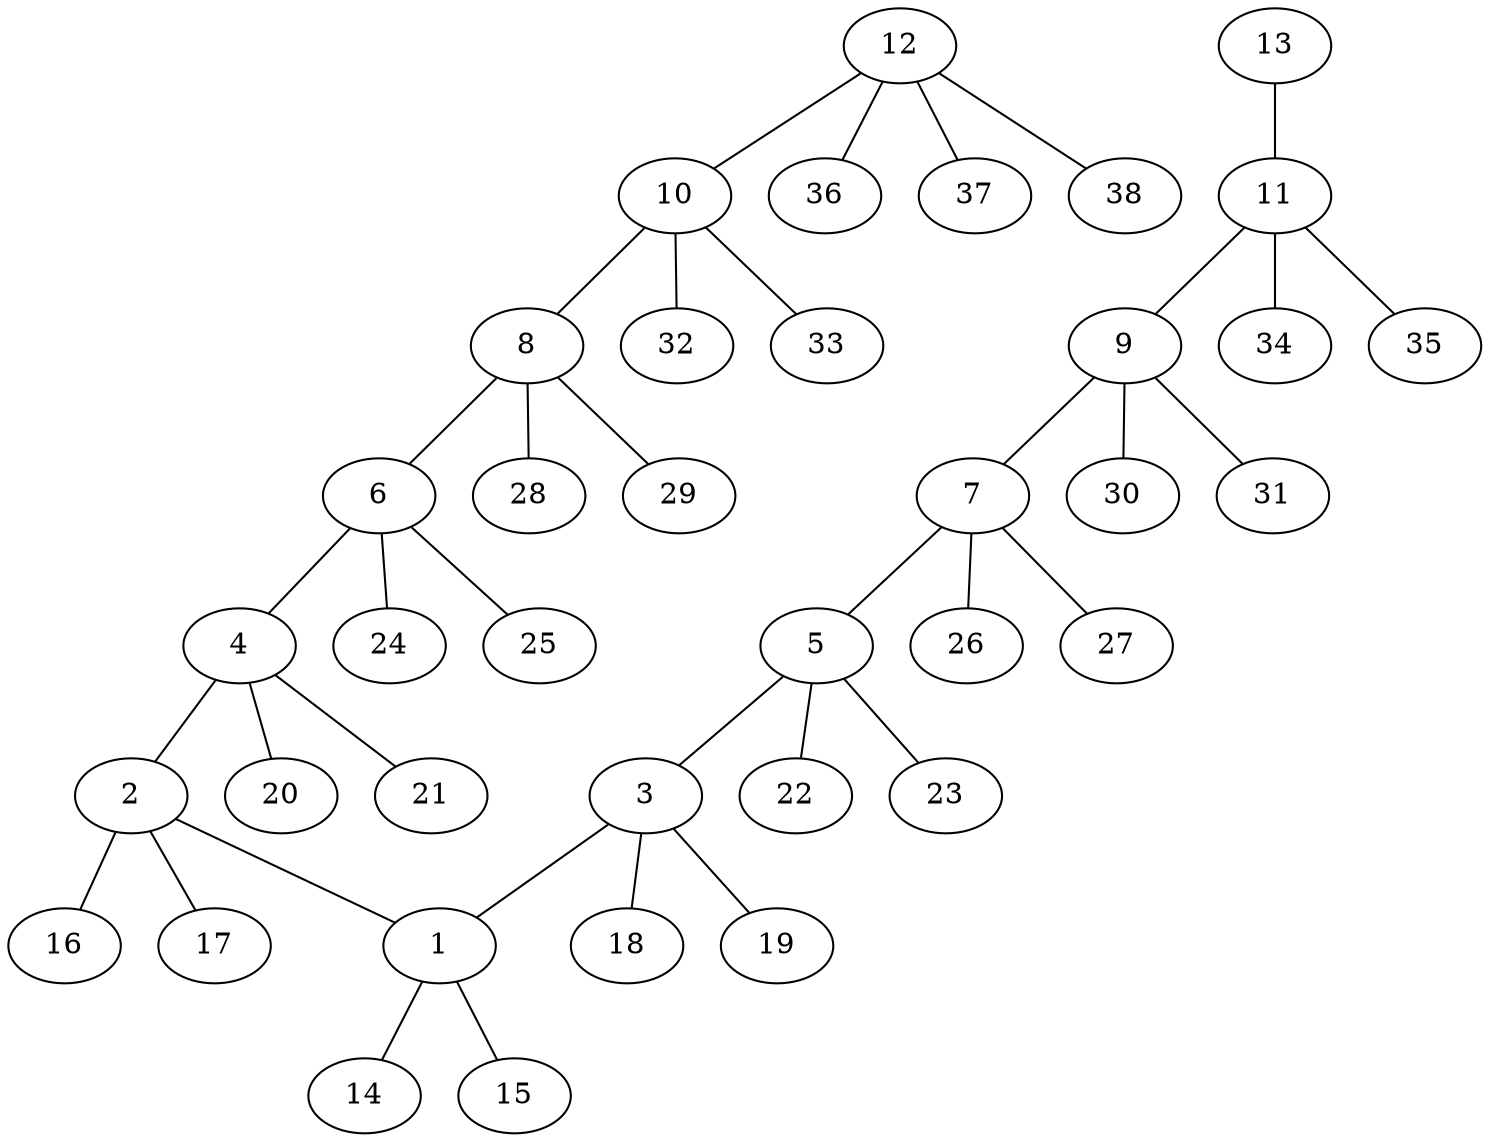 graph molecule_3322 {
	1	 [chem=C];
	14	 [chem=H];
	1 -- 14	 [valence=1];
	15	 [chem=H];
	1 -- 15	 [valence=1];
	2	 [chem=C];
	2 -- 1	 [valence=1];
	16	 [chem=H];
	2 -- 16	 [valence=1];
	17	 [chem=H];
	2 -- 17	 [valence=1];
	3	 [chem=C];
	3 -- 1	 [valence=1];
	18	 [chem=H];
	3 -- 18	 [valence=1];
	19	 [chem=H];
	3 -- 19	 [valence=1];
	4	 [chem=C];
	4 -- 2	 [valence=1];
	20	 [chem=H];
	4 -- 20	 [valence=1];
	21	 [chem=H];
	4 -- 21	 [valence=1];
	5	 [chem=C];
	5 -- 3	 [valence=1];
	22	 [chem=H];
	5 -- 22	 [valence=1];
	23	 [chem=H];
	5 -- 23	 [valence=1];
	6	 [chem=C];
	6 -- 4	 [valence=1];
	24	 [chem=H];
	6 -- 24	 [valence=1];
	25	 [chem=H];
	6 -- 25	 [valence=1];
	7	 [chem=C];
	7 -- 5	 [valence=1];
	26	 [chem=H];
	7 -- 26	 [valence=1];
	27	 [chem=H];
	7 -- 27	 [valence=1];
	8	 [chem=C];
	8 -- 6	 [valence=1];
	28	 [chem=H];
	8 -- 28	 [valence=1];
	29	 [chem=H];
	8 -- 29	 [valence=1];
	9	 [chem=C];
	9 -- 7	 [valence=1];
	30	 [chem=H];
	9 -- 30	 [valence=1];
	31	 [chem=H];
	9 -- 31	 [valence=1];
	10	 [chem=C];
	10 -- 8	 [valence=1];
	32	 [chem=H];
	10 -- 32	 [valence=1];
	33	 [chem=H];
	10 -- 33	 [valence=1];
	11	 [chem=C];
	11 -- 9	 [valence=1];
	34	 [chem=H];
	11 -- 34	 [valence=1];
	35	 [chem=H];
	11 -- 35	 [valence=1];
	12	 [chem=C];
	12 -- 10	 [valence=1];
	36	 [chem=H];
	12 -- 36	 [valence=1];
	37	 [chem=H];
	12 -- 37	 [valence=1];
	38	 [chem=H];
	12 -- 38	 [valence=1];
	13	 [chem=Cl];
	13 -- 11	 [valence=1];
}
